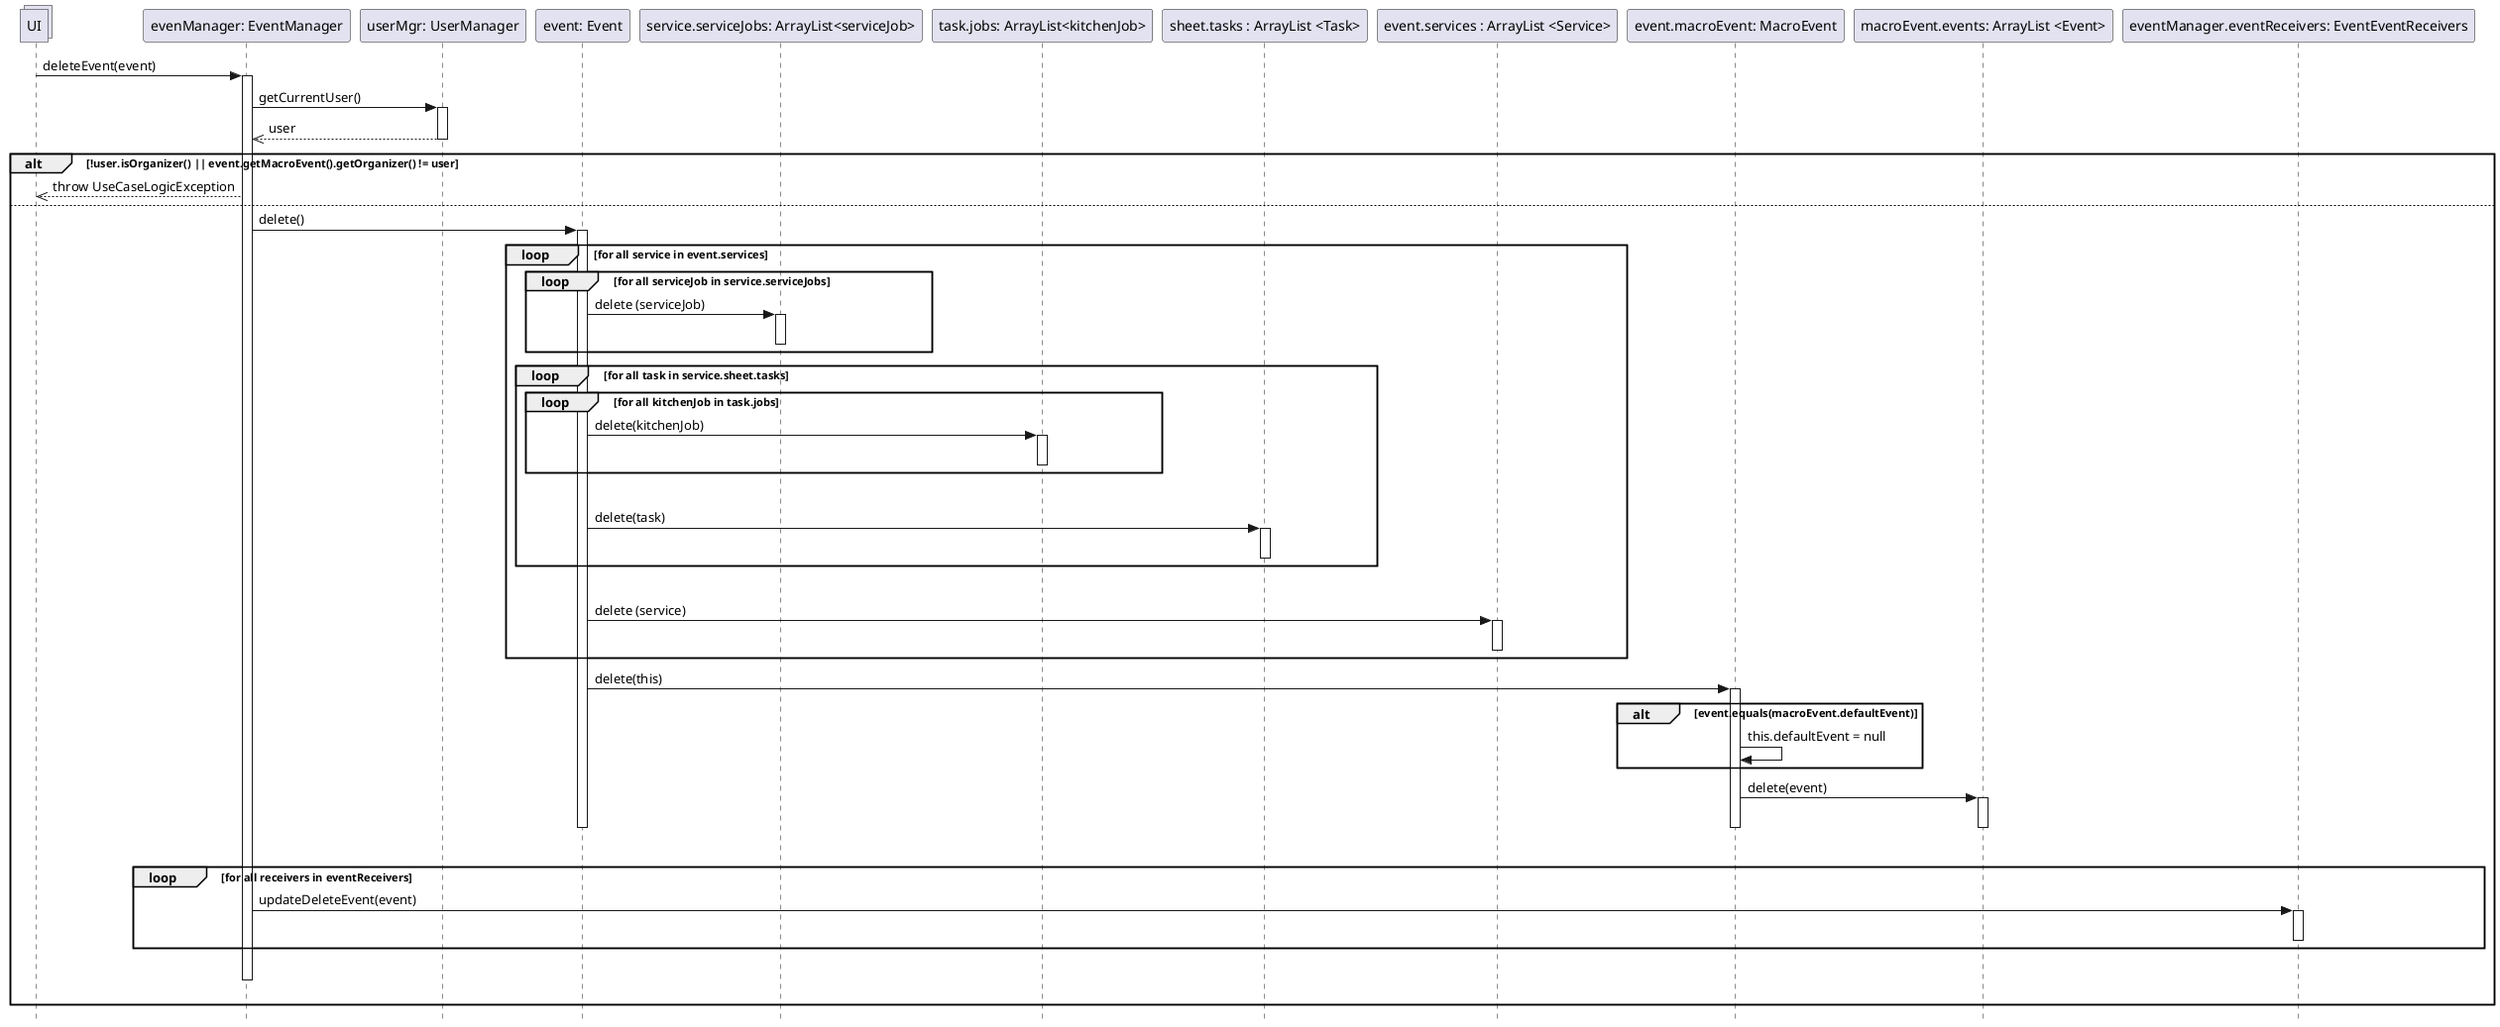 @startuml
skinparam Style strictuml

collections UI
participant "evenManager: EventManager" as em
participant "userMgr: UserManager" as um
participant "event: Event" as ev
participant "service.serviceJobs: ArrayList<serviceJob>" as sj
participant "task.jobs: ArrayList<kitchenJob>" as kj
participant "sheet.tasks : ArrayList <Task>" as shta
participant "event.services : ArrayList <Service>" as evse
participant "event.macroEvent: MacroEvent" as maev
participant "macroEvent.events: ArrayList <Event>" as events
participant "eventManager.eventReceivers: EventEventReceivers" as eer


UI -> em: deleteEvent(event)
activate em
em -> um: getCurrentUser()
activate um
em <<-- um: user
deactivate um

alt !user.isOrganizer() || event.getMacroEvent().getOrganizer() != user
    UI <<-- em: throw UseCaseLogicException
else
    em -> ev: delete()
    activate ev

    loop for all service in event.services
        loop for all serviceJob in service.serviceJobs
            ev -> sj: delete (serviceJob)
            activate sj
            deactivate sj
        end
        loop for all task in service.sheet.tasks
            loop for all kitchenJob in task.jobs
                ev -> kj: delete(kitchenJob)
                activate kj
                deactivate kj
            end
            |||
            ev-> shta: delete(task)
            activate shta
            deactivate shta
        end
        |||
        ev-> evse : delete (service)
        activate evse
        deactivate evse
    end
    ev -> maev: delete(this)
    activate maev
    alt event.equals(macroEvent.defaultEvent)
    maev -> maev: this.defaultEvent = null
    end
    maev -> events: delete(event)
    activate events
    deactivate events


    deactivate maev

    deactivate ev

    |||

    loop for all receivers in eventReceivers
        em -> eer: updateDeleteEvent(event)
        activate eer
        deactivate eer
    end
    |||
    deactivate em
    |||
end
@enduml